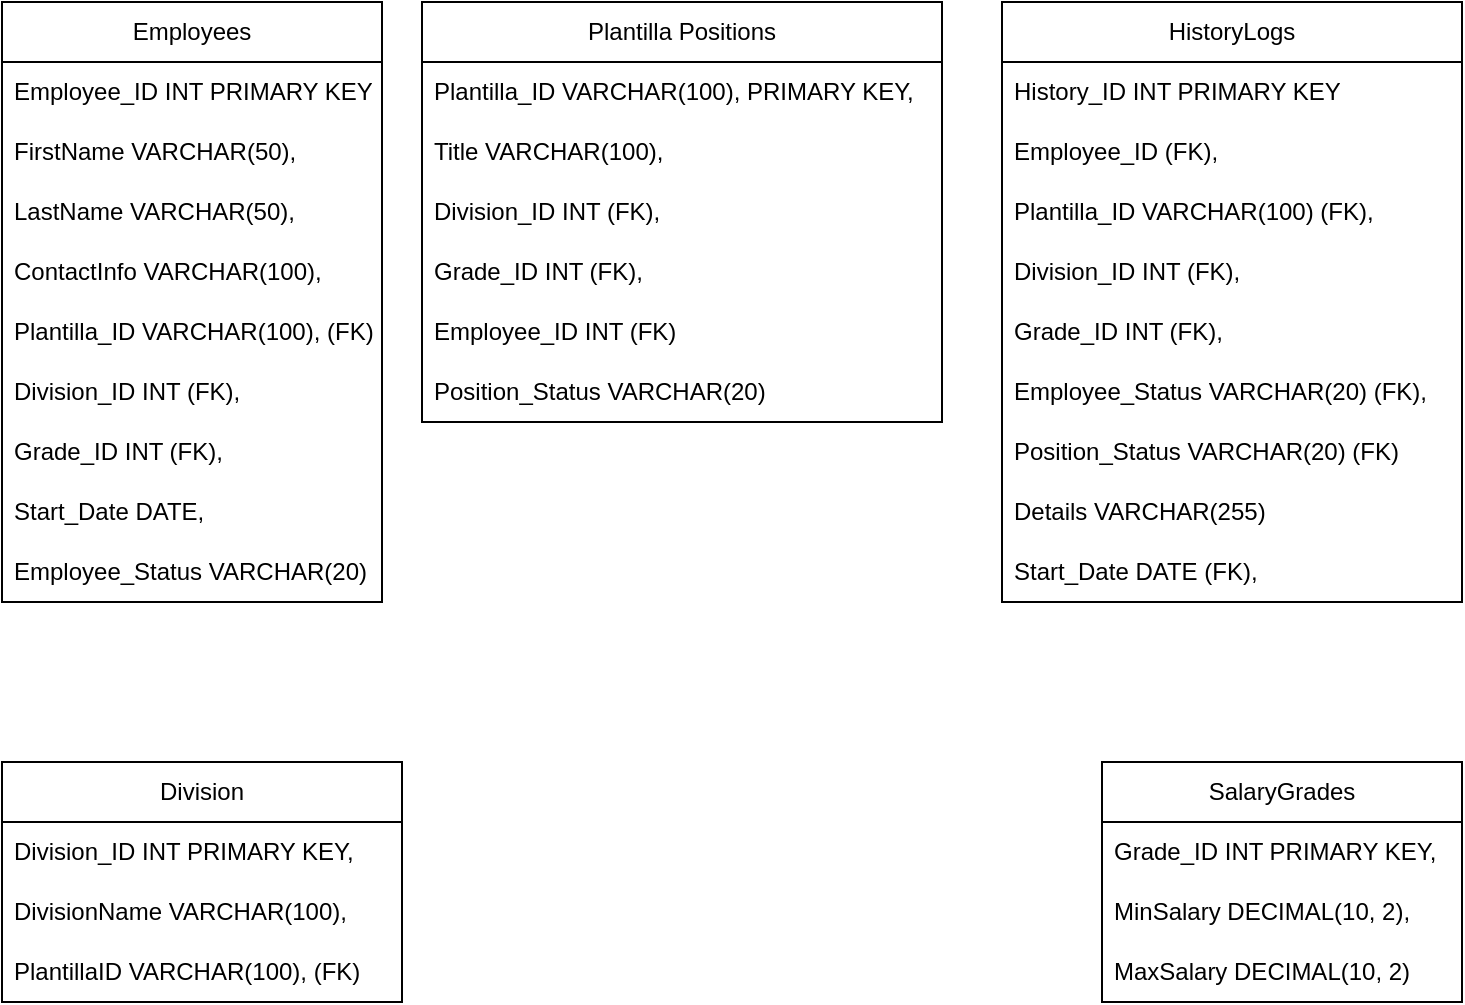 <mxfile version="24.2.5" type="github">
  <diagram name="Page-1" id="rJivLmG_u7byOfLQ715w">
    <mxGraphModel dx="849" dy="459" grid="1" gridSize="10" guides="0" tooltips="1" connect="1" arrows="0" fold="1" page="1" pageScale="1" pageWidth="827" pageHeight="1169" math="0" shadow="0">
      <root>
        <mxCell id="0" />
        <mxCell id="1" parent="0" />
        <mxCell id="c4qNmbaeTgMDP8Hl77cQ-3" value="Employees" style="swimlane;fontStyle=0;childLayout=stackLayout;horizontal=1;startSize=30;horizontalStack=0;resizeParent=1;resizeParentMax=0;resizeLast=0;collapsible=1;marginBottom=0;whiteSpace=wrap;html=1;labelBackgroundColor=none;" parent="1" vertex="1">
          <mxGeometry x="10" y="140" width="190" height="300" as="geometry">
            <mxRectangle x="10" y="140" width="100" height="30" as="alternateBounds" />
          </mxGeometry>
        </mxCell>
        <mxCell id="c4qNmbaeTgMDP8Hl77cQ-4" value="Employee_ID INT PRIMARY KEY" style="text;strokeColor=none;fillColor=none;align=left;verticalAlign=middle;spacingLeft=4;spacingRight=4;overflow=hidden;points=[[0,0.5],[1,0.5]];portConstraint=eastwest;rotatable=0;whiteSpace=wrap;html=1;labelBackgroundColor=none;" parent="c4qNmbaeTgMDP8Hl77cQ-3" vertex="1">
          <mxGeometry y="30" width="190" height="30" as="geometry" />
        </mxCell>
        <mxCell id="c4qNmbaeTgMDP8Hl77cQ-5" value="FirstName VARCHAR(50)," style="text;strokeColor=none;fillColor=none;align=left;verticalAlign=middle;spacingLeft=4;spacingRight=4;overflow=hidden;points=[[0,0.5],[1,0.5]];portConstraint=eastwest;rotatable=0;whiteSpace=wrap;html=1;labelBackgroundColor=none;" parent="c4qNmbaeTgMDP8Hl77cQ-3" vertex="1">
          <mxGeometry y="60" width="190" height="30" as="geometry" />
        </mxCell>
        <mxCell id="c4qNmbaeTgMDP8Hl77cQ-6" value="LastName VARCHAR(50)," style="text;strokeColor=none;fillColor=none;align=left;verticalAlign=middle;spacingLeft=4;spacingRight=4;overflow=hidden;points=[[0,0.5],[1,0.5]];portConstraint=eastwest;rotatable=0;whiteSpace=wrap;html=1;labelBackgroundColor=none;" parent="c4qNmbaeTgMDP8Hl77cQ-3" vertex="1">
          <mxGeometry y="90" width="190" height="30" as="geometry" />
        </mxCell>
        <mxCell id="c4qNmbaeTgMDP8Hl77cQ-7" value="ContactInfo VARCHAR(100)," style="text;strokeColor=none;fillColor=none;align=left;verticalAlign=middle;spacingLeft=4;spacingRight=4;overflow=hidden;points=[[0,0.5],[1,0.5]];portConstraint=eastwest;rotatable=0;whiteSpace=wrap;html=1;labelBackgroundColor=none;" parent="c4qNmbaeTgMDP8Hl77cQ-3" vertex="1">
          <mxGeometry y="120" width="190" height="30" as="geometry" />
        </mxCell>
        <mxCell id="c4qNmbaeTgMDP8Hl77cQ-8" value="Plantilla_ID VARCHAR(100), (FK)" style="text;strokeColor=none;fillColor=none;align=left;verticalAlign=middle;spacingLeft=4;spacingRight=4;overflow=hidden;points=[[0,0.5],[1,0.5]];portConstraint=eastwest;rotatable=0;whiteSpace=wrap;html=1;labelBackgroundColor=none;" parent="c4qNmbaeTgMDP8Hl77cQ-3" vertex="1">
          <mxGeometry y="150" width="190" height="30" as="geometry" />
        </mxCell>
        <mxCell id="c4qNmbaeTgMDP8Hl77cQ-9" value="Division_ID INT (FK)," style="text;strokeColor=none;fillColor=none;align=left;verticalAlign=middle;spacingLeft=4;spacingRight=4;overflow=hidden;points=[[0,0.5],[1,0.5]];portConstraint=eastwest;rotatable=0;whiteSpace=wrap;html=1;labelBackgroundColor=none;" parent="c4qNmbaeTgMDP8Hl77cQ-3" vertex="1">
          <mxGeometry y="180" width="190" height="30" as="geometry" />
        </mxCell>
        <mxCell id="c4qNmbaeTgMDP8Hl77cQ-10" value="Grade_ID INT (FK)," style="text;strokeColor=none;fillColor=none;align=left;verticalAlign=middle;spacingLeft=4;spacingRight=4;overflow=hidden;points=[[0,0.5],[1,0.5]];portConstraint=eastwest;rotatable=0;whiteSpace=wrap;html=1;labelBackgroundColor=none;" parent="c4qNmbaeTgMDP8Hl77cQ-3" vertex="1">
          <mxGeometry y="210" width="190" height="30" as="geometry" />
        </mxCell>
        <mxCell id="QGogBRO9ZuWCBEYIohsc-16" value="Start_Date DATE," style="text;strokeColor=none;fillColor=none;align=left;verticalAlign=middle;spacingLeft=4;spacingRight=4;overflow=hidden;points=[[0,0.5],[1,0.5]];portConstraint=eastwest;rotatable=0;whiteSpace=wrap;html=1;labelBackgroundColor=none;" vertex="1" parent="c4qNmbaeTgMDP8Hl77cQ-3">
          <mxGeometry y="240" width="190" height="30" as="geometry" />
        </mxCell>
        <mxCell id="c4qNmbaeTgMDP8Hl77cQ-11" value="Employee_Status VARCHAR(20)" style="text;strokeColor=none;fillColor=none;align=left;verticalAlign=middle;spacingLeft=4;spacingRight=4;overflow=hidden;points=[[0,0.5],[1,0.5]];portConstraint=eastwest;rotatable=0;whiteSpace=wrap;html=1;labelBackgroundColor=none;" parent="c4qNmbaeTgMDP8Hl77cQ-3" vertex="1">
          <mxGeometry y="270" width="190" height="30" as="geometry" />
        </mxCell>
        <mxCell id="c4qNmbaeTgMDP8Hl77cQ-12" value="Plantilla Positions" style="swimlane;fontStyle=0;childLayout=stackLayout;horizontal=1;startSize=30;horizontalStack=0;resizeParent=1;resizeParentMax=0;resizeLast=0;collapsible=1;marginBottom=0;whiteSpace=wrap;html=1;labelBackgroundColor=none;" parent="1" vertex="1">
          <mxGeometry x="220" y="140" width="260" height="210" as="geometry" />
        </mxCell>
        <mxCell id="c4qNmbaeTgMDP8Hl77cQ-13" value="Plantilla_ID VARCHAR(100),&amp;nbsp;PRIMARY KEY," style="text;strokeColor=none;fillColor=none;align=left;verticalAlign=middle;spacingLeft=4;spacingRight=4;overflow=hidden;points=[[0,0.5],[1,0.5]];portConstraint=eastwest;rotatable=0;whiteSpace=wrap;html=1;labelBackgroundColor=none;" parent="c4qNmbaeTgMDP8Hl77cQ-12" vertex="1">
          <mxGeometry y="30" width="260" height="30" as="geometry" />
        </mxCell>
        <mxCell id="c4qNmbaeTgMDP8Hl77cQ-14" value="Title VARCHAR(100)," style="text;strokeColor=none;fillColor=none;align=left;verticalAlign=middle;spacingLeft=4;spacingRight=4;overflow=hidden;points=[[0,0.5],[1,0.5]];portConstraint=eastwest;rotatable=0;whiteSpace=wrap;html=1;labelBackgroundColor=none;" parent="c4qNmbaeTgMDP8Hl77cQ-12" vertex="1">
          <mxGeometry y="60" width="260" height="30" as="geometry" />
        </mxCell>
        <mxCell id="c4qNmbaeTgMDP8Hl77cQ-15" value="Division_ID INT (FK)," style="text;strokeColor=none;fillColor=none;align=left;verticalAlign=middle;spacingLeft=4;spacingRight=4;overflow=hidden;points=[[0,0.5],[1,0.5]];portConstraint=eastwest;rotatable=0;whiteSpace=wrap;html=1;labelBackgroundColor=none;" parent="c4qNmbaeTgMDP8Hl77cQ-12" vertex="1">
          <mxGeometry y="90" width="260" height="30" as="geometry" />
        </mxCell>
        <mxCell id="QGogBRO9ZuWCBEYIohsc-2" value="Grade_ID INT (FK),&amp;nbsp;" style="text;strokeColor=none;fillColor=none;align=left;verticalAlign=middle;spacingLeft=4;spacingRight=4;overflow=hidden;points=[[0,0.5],[1,0.5]];portConstraint=eastwest;rotatable=0;whiteSpace=wrap;html=1;labelBackgroundColor=none;" vertex="1" parent="c4qNmbaeTgMDP8Hl77cQ-12">
          <mxGeometry y="120" width="260" height="30" as="geometry" />
        </mxCell>
        <mxCell id="QGogBRO9ZuWCBEYIohsc-19" value="Employee_ID INT (FK)" style="text;strokeColor=none;fillColor=none;align=left;verticalAlign=middle;spacingLeft=4;spacingRight=4;overflow=hidden;points=[[0,0.5],[1,0.5]];portConstraint=eastwest;rotatable=0;whiteSpace=wrap;html=1;labelBackgroundColor=none;" vertex="1" parent="c4qNmbaeTgMDP8Hl77cQ-12">
          <mxGeometry y="150" width="260" height="30" as="geometry" />
        </mxCell>
        <mxCell id="QGogBRO9ZuWCBEYIohsc-12" value="Position_Status VARCHAR(20)" style="text;strokeColor=none;fillColor=none;align=left;verticalAlign=middle;spacingLeft=4;spacingRight=4;overflow=hidden;points=[[0,0.5],[1,0.5]];portConstraint=eastwest;rotatable=0;whiteSpace=wrap;html=1;labelBackgroundColor=none;" vertex="1" parent="c4qNmbaeTgMDP8Hl77cQ-12">
          <mxGeometry y="180" width="260" height="30" as="geometry" />
        </mxCell>
        <mxCell id="c4qNmbaeTgMDP8Hl77cQ-26" value="Division" style="swimlane;fontStyle=0;childLayout=stackLayout;horizontal=1;startSize=30;horizontalStack=0;resizeParent=1;resizeParentMax=0;resizeLast=0;collapsible=1;marginBottom=0;whiteSpace=wrap;html=1;labelBackgroundColor=none;" parent="1" vertex="1">
          <mxGeometry x="10" y="520" width="200" height="120" as="geometry" />
        </mxCell>
        <mxCell id="c4qNmbaeTgMDP8Hl77cQ-27" value="Division_ID INT PRIMARY KEY," style="text;strokeColor=none;fillColor=none;align=left;verticalAlign=middle;spacingLeft=4;spacingRight=4;overflow=hidden;points=[[0,0.5],[1,0.5]];portConstraint=eastwest;rotatable=0;whiteSpace=wrap;html=1;labelBackgroundColor=none;" parent="c4qNmbaeTgMDP8Hl77cQ-26" vertex="1">
          <mxGeometry y="30" width="200" height="30" as="geometry" />
        </mxCell>
        <mxCell id="c4qNmbaeTgMDP8Hl77cQ-28" value="DivisionName VARCHAR(100)," style="text;strokeColor=none;fillColor=none;align=left;verticalAlign=middle;spacingLeft=4;spacingRight=4;overflow=hidden;points=[[0,0.5],[1,0.5]];portConstraint=eastwest;rotatable=0;whiteSpace=wrap;html=1;labelBackgroundColor=none;" parent="c4qNmbaeTgMDP8Hl77cQ-26" vertex="1">
          <mxGeometry y="60" width="200" height="30" as="geometry" />
        </mxCell>
        <mxCell id="c4qNmbaeTgMDP8Hl77cQ-29" value="PlantillaID VARCHAR(100), (FK)" style="text;strokeColor=none;fillColor=none;align=left;verticalAlign=middle;spacingLeft=4;spacingRight=4;overflow=hidden;points=[[0,0.5],[1,0.5]];portConstraint=eastwest;rotatable=0;whiteSpace=wrap;html=1;labelBackgroundColor=none;" parent="c4qNmbaeTgMDP8Hl77cQ-26" vertex="1">
          <mxGeometry y="90" width="200" height="30" as="geometry" />
        </mxCell>
        <mxCell id="c4qNmbaeTgMDP8Hl77cQ-30" value="SalaryGrades" style="swimlane;fontStyle=0;childLayout=stackLayout;horizontal=1;startSize=30;horizontalStack=0;resizeParent=1;resizeParentMax=0;resizeLast=0;collapsible=1;marginBottom=0;whiteSpace=wrap;html=1;labelBackgroundColor=none;" parent="1" vertex="1">
          <mxGeometry x="560" y="520" width="180" height="120" as="geometry" />
        </mxCell>
        <mxCell id="c4qNmbaeTgMDP8Hl77cQ-31" value="Grade_ID INT PRIMARY KEY," style="text;strokeColor=none;fillColor=none;align=left;verticalAlign=middle;spacingLeft=4;spacingRight=4;overflow=hidden;points=[[0,0.5],[1,0.5]];portConstraint=eastwest;rotatable=0;whiteSpace=wrap;html=1;labelBackgroundColor=none;" parent="c4qNmbaeTgMDP8Hl77cQ-30" vertex="1">
          <mxGeometry y="30" width="180" height="30" as="geometry" />
        </mxCell>
        <mxCell id="c4qNmbaeTgMDP8Hl77cQ-32" value="MinSalary DECIMAL(10, 2)," style="text;strokeColor=none;fillColor=none;align=left;verticalAlign=middle;spacingLeft=4;spacingRight=4;overflow=hidden;points=[[0,0.5],[1,0.5]];portConstraint=eastwest;rotatable=0;whiteSpace=wrap;html=1;labelBackgroundColor=none;" parent="c4qNmbaeTgMDP8Hl77cQ-30" vertex="1">
          <mxGeometry y="60" width="180" height="30" as="geometry" />
        </mxCell>
        <mxCell id="c4qNmbaeTgMDP8Hl77cQ-33" value="MaxSalary DECIMAL(10, 2)" style="text;strokeColor=none;fillColor=none;align=left;verticalAlign=middle;spacingLeft=4;spacingRight=4;overflow=hidden;points=[[0,0.5],[1,0.5]];portConstraint=eastwest;rotatable=0;whiteSpace=wrap;html=1;labelBackgroundColor=none;" parent="c4qNmbaeTgMDP8Hl77cQ-30" vertex="1">
          <mxGeometry y="90" width="180" height="30" as="geometry" />
        </mxCell>
        <mxCell id="c4qNmbaeTgMDP8Hl77cQ-34" value="HistoryLogs" style="swimlane;fontStyle=0;childLayout=stackLayout;horizontal=1;startSize=30;horizontalStack=0;resizeParent=1;resizeParentMax=0;resizeLast=0;collapsible=1;marginBottom=0;whiteSpace=wrap;html=1;labelBackgroundColor=none;" parent="1" vertex="1">
          <mxGeometry x="510" y="140" width="230" height="300" as="geometry" />
        </mxCell>
        <mxCell id="c4qNmbaeTgMDP8Hl77cQ-35" value="History_ID INT PRIMARY KEY" style="text;strokeColor=none;fillColor=none;align=left;verticalAlign=middle;spacingLeft=4;spacingRight=4;overflow=hidden;points=[[0,0.5],[1,0.5]];portConstraint=eastwest;rotatable=0;whiteSpace=wrap;html=1;labelBackgroundColor=none;" parent="c4qNmbaeTgMDP8Hl77cQ-34" vertex="1">
          <mxGeometry y="30" width="230" height="30" as="geometry" />
        </mxCell>
        <mxCell id="c4qNmbaeTgMDP8Hl77cQ-36" value="Employee_ID (FK)," style="text;strokeColor=none;fillColor=none;align=left;verticalAlign=middle;spacingLeft=4;spacingRight=4;overflow=hidden;points=[[0,0.5],[1,0.5]];portConstraint=eastwest;rotatable=0;whiteSpace=wrap;html=1;labelBackgroundColor=none;" parent="c4qNmbaeTgMDP8Hl77cQ-34" vertex="1">
          <mxGeometry y="60" width="230" height="30" as="geometry" />
        </mxCell>
        <mxCell id="c4qNmbaeTgMDP8Hl77cQ-37" value="Plantilla_ID VARCHAR(100) (FK)," style="text;strokeColor=none;fillColor=none;align=left;verticalAlign=middle;spacingLeft=4;spacingRight=4;overflow=hidden;points=[[0,0.5],[1,0.5]];portConstraint=eastwest;rotatable=0;whiteSpace=wrap;html=1;labelBackgroundColor=none;" parent="c4qNmbaeTgMDP8Hl77cQ-34" vertex="1">
          <mxGeometry y="90" width="230" height="30" as="geometry" />
        </mxCell>
        <mxCell id="c4qNmbaeTgMDP8Hl77cQ-38" value="Division_ID INT (FK)," style="text;strokeColor=none;fillColor=none;align=left;verticalAlign=middle;spacingLeft=4;spacingRight=4;overflow=hidden;points=[[0,0.5],[1,0.5]];portConstraint=eastwest;rotatable=0;whiteSpace=wrap;html=1;labelBackgroundColor=none;" parent="c4qNmbaeTgMDP8Hl77cQ-34" vertex="1">
          <mxGeometry y="120" width="230" height="30" as="geometry" />
        </mxCell>
        <mxCell id="c4qNmbaeTgMDP8Hl77cQ-39" value="Grade_ID INT (FK)," style="text;strokeColor=none;fillColor=none;align=left;verticalAlign=middle;spacingLeft=4;spacingRight=4;overflow=hidden;points=[[0,0.5],[1,0.5]];portConstraint=eastwest;rotatable=0;whiteSpace=wrap;html=1;labelBackgroundColor=none;" parent="c4qNmbaeTgMDP8Hl77cQ-34" vertex="1">
          <mxGeometry y="150" width="230" height="30" as="geometry" />
        </mxCell>
        <mxCell id="QGogBRO9ZuWCBEYIohsc-15" value="Employee_Status VARCHAR(20) (FK)," style="text;strokeColor=none;fillColor=none;align=left;verticalAlign=middle;spacingLeft=4;spacingRight=4;overflow=hidden;points=[[0,0.5],[1,0.5]];portConstraint=eastwest;rotatable=0;whiteSpace=wrap;html=1;labelBackgroundColor=none;" vertex="1" parent="c4qNmbaeTgMDP8Hl77cQ-34">
          <mxGeometry y="180" width="230" height="30" as="geometry" />
        </mxCell>
        <mxCell id="QGogBRO9ZuWCBEYIohsc-20" value="Position_Status VARCHAR(20) (FK)" style="text;strokeColor=none;fillColor=none;align=left;verticalAlign=middle;spacingLeft=4;spacingRight=4;overflow=hidden;points=[[0,0.5],[1,0.5]];portConstraint=eastwest;rotatable=0;whiteSpace=wrap;html=1;labelBackgroundColor=none;" vertex="1" parent="c4qNmbaeTgMDP8Hl77cQ-34">
          <mxGeometry y="210" width="230" height="30" as="geometry" />
        </mxCell>
        <mxCell id="c4qNmbaeTgMDP8Hl77cQ-40" value="Details VARCHAR(255)" style="text;strokeColor=none;fillColor=none;align=left;verticalAlign=middle;spacingLeft=4;spacingRight=4;overflow=hidden;points=[[0,0.5],[1,0.5]];portConstraint=eastwest;rotatable=0;whiteSpace=wrap;html=1;labelBackgroundColor=none;" parent="c4qNmbaeTgMDP8Hl77cQ-34" vertex="1">
          <mxGeometry y="240" width="230" height="30" as="geometry" />
        </mxCell>
        <mxCell id="QGogBRO9ZuWCBEYIohsc-14" value="Start_Date DATE (FK)," style="text;strokeColor=none;fillColor=none;align=left;verticalAlign=middle;spacingLeft=4;spacingRight=4;overflow=hidden;points=[[0,0.5],[1,0.5]];portConstraint=eastwest;rotatable=0;whiteSpace=wrap;html=1;labelBackgroundColor=none;" vertex="1" parent="c4qNmbaeTgMDP8Hl77cQ-34">
          <mxGeometry y="270" width="230" height="30" as="geometry" />
        </mxCell>
      </root>
    </mxGraphModel>
  </diagram>
</mxfile>
